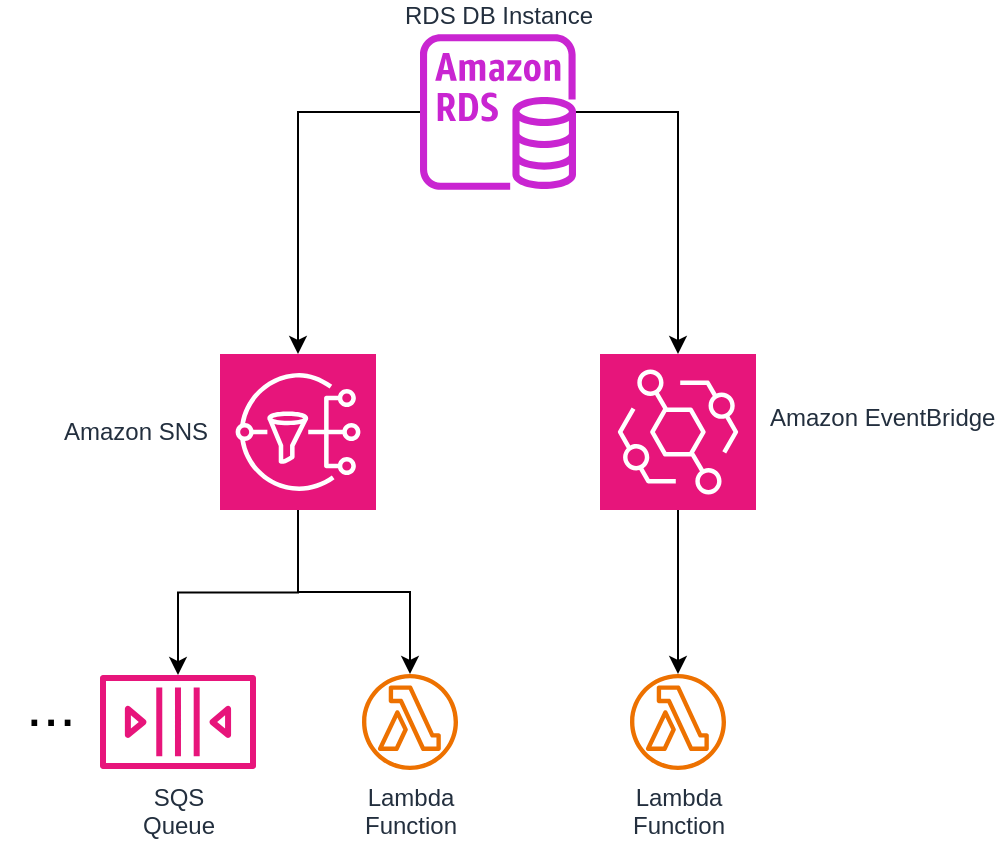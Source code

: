 <mxfile version="26.0.4">
  <diagram name="Page-1" id="QlTXY4PUzTsi_gRLhALJ">
    <mxGraphModel dx="1114" dy="1198" grid="1" gridSize="10" guides="1" tooltips="1" connect="1" arrows="1" fold="1" page="1" pageScale="1" pageWidth="850" pageHeight="1100" math="0" shadow="0">
      <root>
        <mxCell id="0" />
        <mxCell id="1" parent="0" />
        <mxCell id="Ru_ZAN_EFJlxAcKfyS2P-6" style="edgeStyle=orthogonalEdgeStyle;rounded=0;orthogonalLoop=1;jettySize=auto;html=1;" parent="1" source="Ru_ZAN_EFJlxAcKfyS2P-1" target="Ru_ZAN_EFJlxAcKfyS2P-2" edge="1">
          <mxGeometry relative="1" as="geometry" />
        </mxCell>
        <mxCell id="Ru_ZAN_EFJlxAcKfyS2P-7" style="edgeStyle=orthogonalEdgeStyle;rounded=0;orthogonalLoop=1;jettySize=auto;html=1;" parent="1" source="Ru_ZAN_EFJlxAcKfyS2P-1" target="Ru_ZAN_EFJlxAcKfyS2P-3" edge="1">
          <mxGeometry relative="1" as="geometry" />
        </mxCell>
        <mxCell id="Ru_ZAN_EFJlxAcKfyS2P-1" value="RDS DB Instance" style="sketch=0;outlineConnect=0;fontColor=#232F3E;gradientColor=none;fillColor=#C925D1;strokeColor=none;dashed=0;verticalLabelPosition=top;verticalAlign=bottom;align=center;html=1;fontSize=12;fontStyle=0;aspect=fixed;pointerEvents=1;shape=mxgraph.aws4.rds_instance;labelPosition=center;" parent="1" vertex="1">
          <mxGeometry x="390" y="366" width="78" height="78" as="geometry" />
        </mxCell>
        <mxCell id="Ru_ZAN_EFJlxAcKfyS2P-10" style="edgeStyle=orthogonalEdgeStyle;rounded=0;orthogonalLoop=1;jettySize=auto;html=1;" parent="1" source="Ru_ZAN_EFJlxAcKfyS2P-2" target="Ru_ZAN_EFJlxAcKfyS2P-4" edge="1">
          <mxGeometry relative="1" as="geometry" />
        </mxCell>
        <mxCell id="Ru_ZAN_EFJlxAcKfyS2P-11" style="edgeStyle=orthogonalEdgeStyle;rounded=0;orthogonalLoop=1;jettySize=auto;html=1;" parent="1" source="Ru_ZAN_EFJlxAcKfyS2P-2" target="Ru_ZAN_EFJlxAcKfyS2P-5" edge="1">
          <mxGeometry relative="1" as="geometry" />
        </mxCell>
        <mxCell id="Ru_ZAN_EFJlxAcKfyS2P-2" value="Amazon SNS" style="sketch=0;points=[[0,0,0],[0.25,0,0],[0.5,0,0],[0.75,0,0],[1,0,0],[0,1,0],[0.25,1,0],[0.5,1,0],[0.75,1,0],[1,1,0],[0,0.25,0],[0,0.5,0],[0,0.75,0],[1,0.25,0],[1,0.5,0],[1,0.75,0]];outlineConnect=0;fontColor=#232F3E;fillColor=#E7157B;strokeColor=#ffffff;dashed=0;verticalLabelPosition=middle;verticalAlign=middle;align=right;html=1;fontSize=12;fontStyle=0;aspect=fixed;shape=mxgraph.aws4.resourceIcon;resIcon=mxgraph.aws4.sns;labelPosition=left;spacingRight=5;" parent="1" vertex="1">
          <mxGeometry x="290" y="526" width="78" height="78" as="geometry" />
        </mxCell>
        <mxCell id="Ru_ZAN_EFJlxAcKfyS2P-9" style="edgeStyle=orthogonalEdgeStyle;rounded=0;orthogonalLoop=1;jettySize=auto;html=1;" parent="1" source="Ru_ZAN_EFJlxAcKfyS2P-3" target="Ru_ZAN_EFJlxAcKfyS2P-8" edge="1">
          <mxGeometry relative="1" as="geometry" />
        </mxCell>
        <mxCell id="Ru_ZAN_EFJlxAcKfyS2P-3" value="Amazon EventBridge&lt;div&gt;&lt;br&gt;&lt;/div&gt;" style="sketch=0;points=[[0,0,0],[0.25,0,0],[0.5,0,0],[0.75,0,0],[1,0,0],[0,1,0],[0.25,1,0],[0.5,1,0],[0.75,1,0],[1,1,0],[0,0.25,0],[0,0.5,0],[0,0.75,0],[1,0.25,0],[1,0.5,0],[1,0.75,0]];outlineConnect=0;fontColor=#232F3E;fillColor=#E7157B;strokeColor=#ffffff;dashed=0;verticalLabelPosition=middle;verticalAlign=middle;align=left;html=1;fontSize=12;fontStyle=0;aspect=fixed;shape=mxgraph.aws4.resourceIcon;resIcon=mxgraph.aws4.eventbridge;labelPosition=right;spacingLeft=5;" parent="1" vertex="1">
          <mxGeometry x="480" y="526" width="78" height="78" as="geometry" />
        </mxCell>
        <mxCell id="Ru_ZAN_EFJlxAcKfyS2P-4" value="SQS&lt;div&gt;Queue&lt;/div&gt;" style="sketch=0;outlineConnect=0;fontColor=#232F3E;gradientColor=none;fillColor=#E7157B;strokeColor=none;dashed=0;verticalLabelPosition=bottom;verticalAlign=top;align=center;html=1;fontSize=12;fontStyle=0;aspect=fixed;pointerEvents=1;shape=mxgraph.aws4.queue;" parent="1" vertex="1">
          <mxGeometry x="230" y="686.5" width="78" height="47" as="geometry" />
        </mxCell>
        <mxCell id="Ru_ZAN_EFJlxAcKfyS2P-5" value="Lambda&lt;div&gt;Function&lt;/div&gt;" style="sketch=0;outlineConnect=0;fontColor=#232F3E;gradientColor=none;fillColor=#ED7100;strokeColor=none;dashed=0;verticalLabelPosition=bottom;verticalAlign=top;align=center;html=1;fontSize=12;fontStyle=0;aspect=fixed;pointerEvents=1;shape=mxgraph.aws4.lambda_function;" parent="1" vertex="1">
          <mxGeometry x="361" y="686" width="48" height="48" as="geometry" />
        </mxCell>
        <mxCell id="Ru_ZAN_EFJlxAcKfyS2P-8" value="Lambda&lt;div&gt;Function&lt;/div&gt;" style="sketch=0;outlineConnect=0;fontColor=#232F3E;gradientColor=none;fillColor=#ED7100;strokeColor=none;dashed=0;verticalLabelPosition=bottom;verticalAlign=top;align=center;html=1;fontSize=12;fontStyle=0;aspect=fixed;pointerEvents=1;shape=mxgraph.aws4.lambda_function;" parent="1" vertex="1">
          <mxGeometry x="495" y="686" width="48" height="48" as="geometry" />
        </mxCell>
        <mxCell id="fZ2Mzl8hGWK-uJoi_cMU-1" value="..." style="text;html=1;align=center;verticalAlign=middle;resizable=0;points=[];autosize=1;strokeColor=none;fillColor=none;fontSize=30;" vertex="1" parent="1">
          <mxGeometry x="180" y="676" width="50" height="50" as="geometry" />
        </mxCell>
      </root>
    </mxGraphModel>
  </diagram>
</mxfile>
